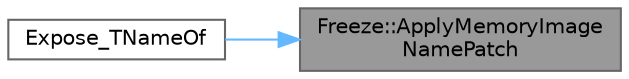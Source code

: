 digraph "Freeze::ApplyMemoryImageNamePatch"
{
 // INTERACTIVE_SVG=YES
 // LATEX_PDF_SIZE
  bgcolor="transparent";
  edge [fontname=Helvetica,fontsize=10,labelfontname=Helvetica,labelfontsize=10];
  node [fontname=Helvetica,fontsize=10,shape=box,height=0.2,width=0.4];
  rankdir="RL";
  Node1 [id="Node000001",label="Freeze::ApplyMemoryImage\lNamePatch",height=0.2,width=0.4,color="gray40", fillcolor="grey60", style="filled", fontcolor="black",tooltip=" "];
  Node1 -> Node2 [id="edge1_Node000001_Node000002",dir="back",color="steelblue1",style="solid",tooltip=" "];
  Node2 [id="Node000002",label="Expose_TNameOf",height=0.2,width=0.4,color="grey40", fillcolor="white", style="filled",URL="$d6/d35/NameTypes_8h.html#a9d115622a3ad68adf2b0567e99c6947a",tooltip=" "];
}

